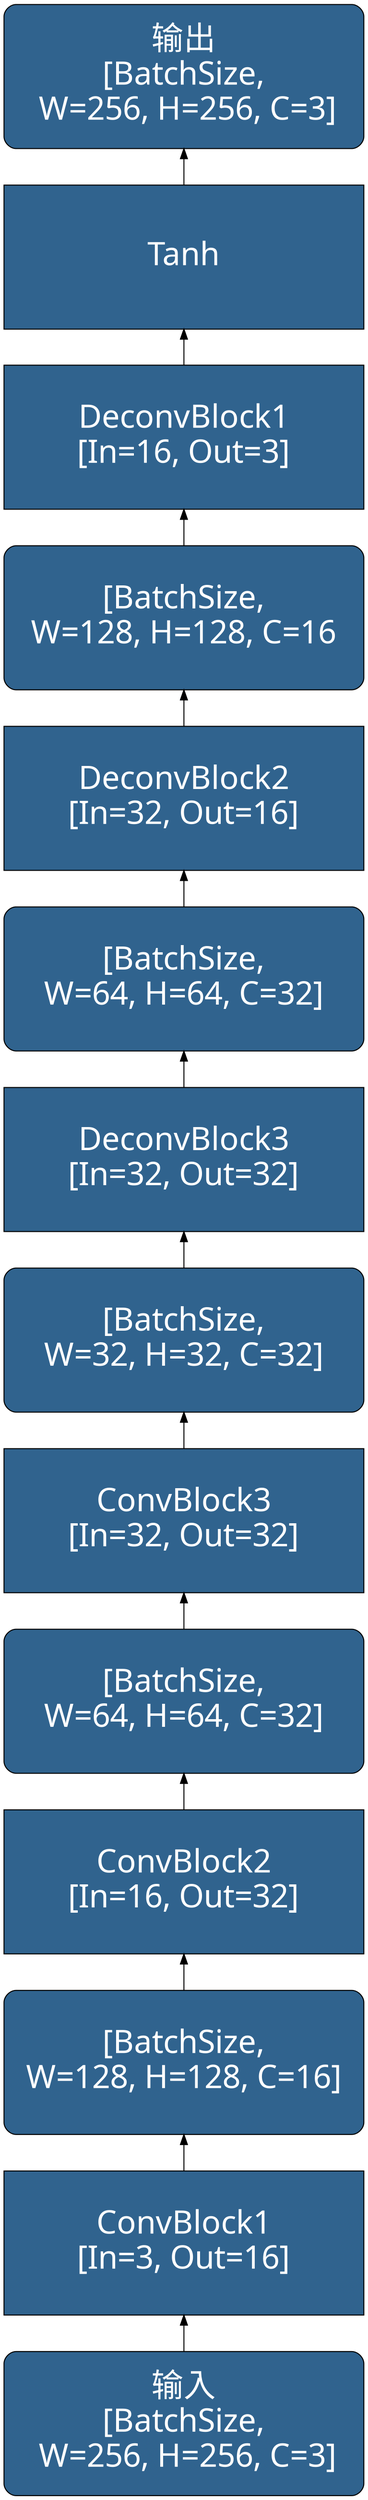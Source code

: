 digraph ConvAutoEncoder {
	rankdir=BT
    node [
		style=filled, 
		color=Black
		fontcolor=White, 
		fillcolor="#30638e", 
		fontname="SimHei",
		fontsize=32,
		width=5, height=2,
		shape="box",
	]
	
	
	inp         [label="输入\n[BatchSize,\n W=256, H=256, C=3]", shape="Mrecord"]
	conv1       [label="ConvBlock1\n[In=3, Out=16]"]
	featmap_e1  [label="[BatchSize,\nW=128, H=128, C=16]", shape="Mrecord"]
	conv2       [label="ConvBlock2\n[In=16, Out=32]"]
	featmap_e2  [label="[BatchSize,\nW=64, H=64, C=32]", shape="Mrecord"]
	conv3       [label="ConvBlock3\n[In=32, Out=32]"]
	featmap_e3  [label="[BatchSize,\nW=32, H=32, C=32]", shape="Mrecord"]
	deconv3     [label="DeconvBlock3\n[In=32, Out=32]"]
	featmap_d2  [label="[BatchSize,\nW=64, H=64, C=32]", shape="Mrecord"]
	deconv2     [label="DeconvBlock2\n[In=32, Out=16]"]
	featmap_d1  [label="[BatchSize,\nW=128, H=128, C=16", shape="Mrecord"]
	deconv1     [label="DeconvBlock1\n[In=16, Out=3]"]
	tanh        [label="Tanh"]
	oup         [label="输出\n[BatchSize,\n W=256, H=256, C=3]", shape="Mrecord"]

	inp -> conv1 -> featmap_e1 -> conv2 -> featmap_e2
        -> conv3 -> featmap_e3 -> deconv3 -> featmap_d2
        -> deconv2 -> featmap_d1 -> deconv1
        -> tanh -> oup 
}